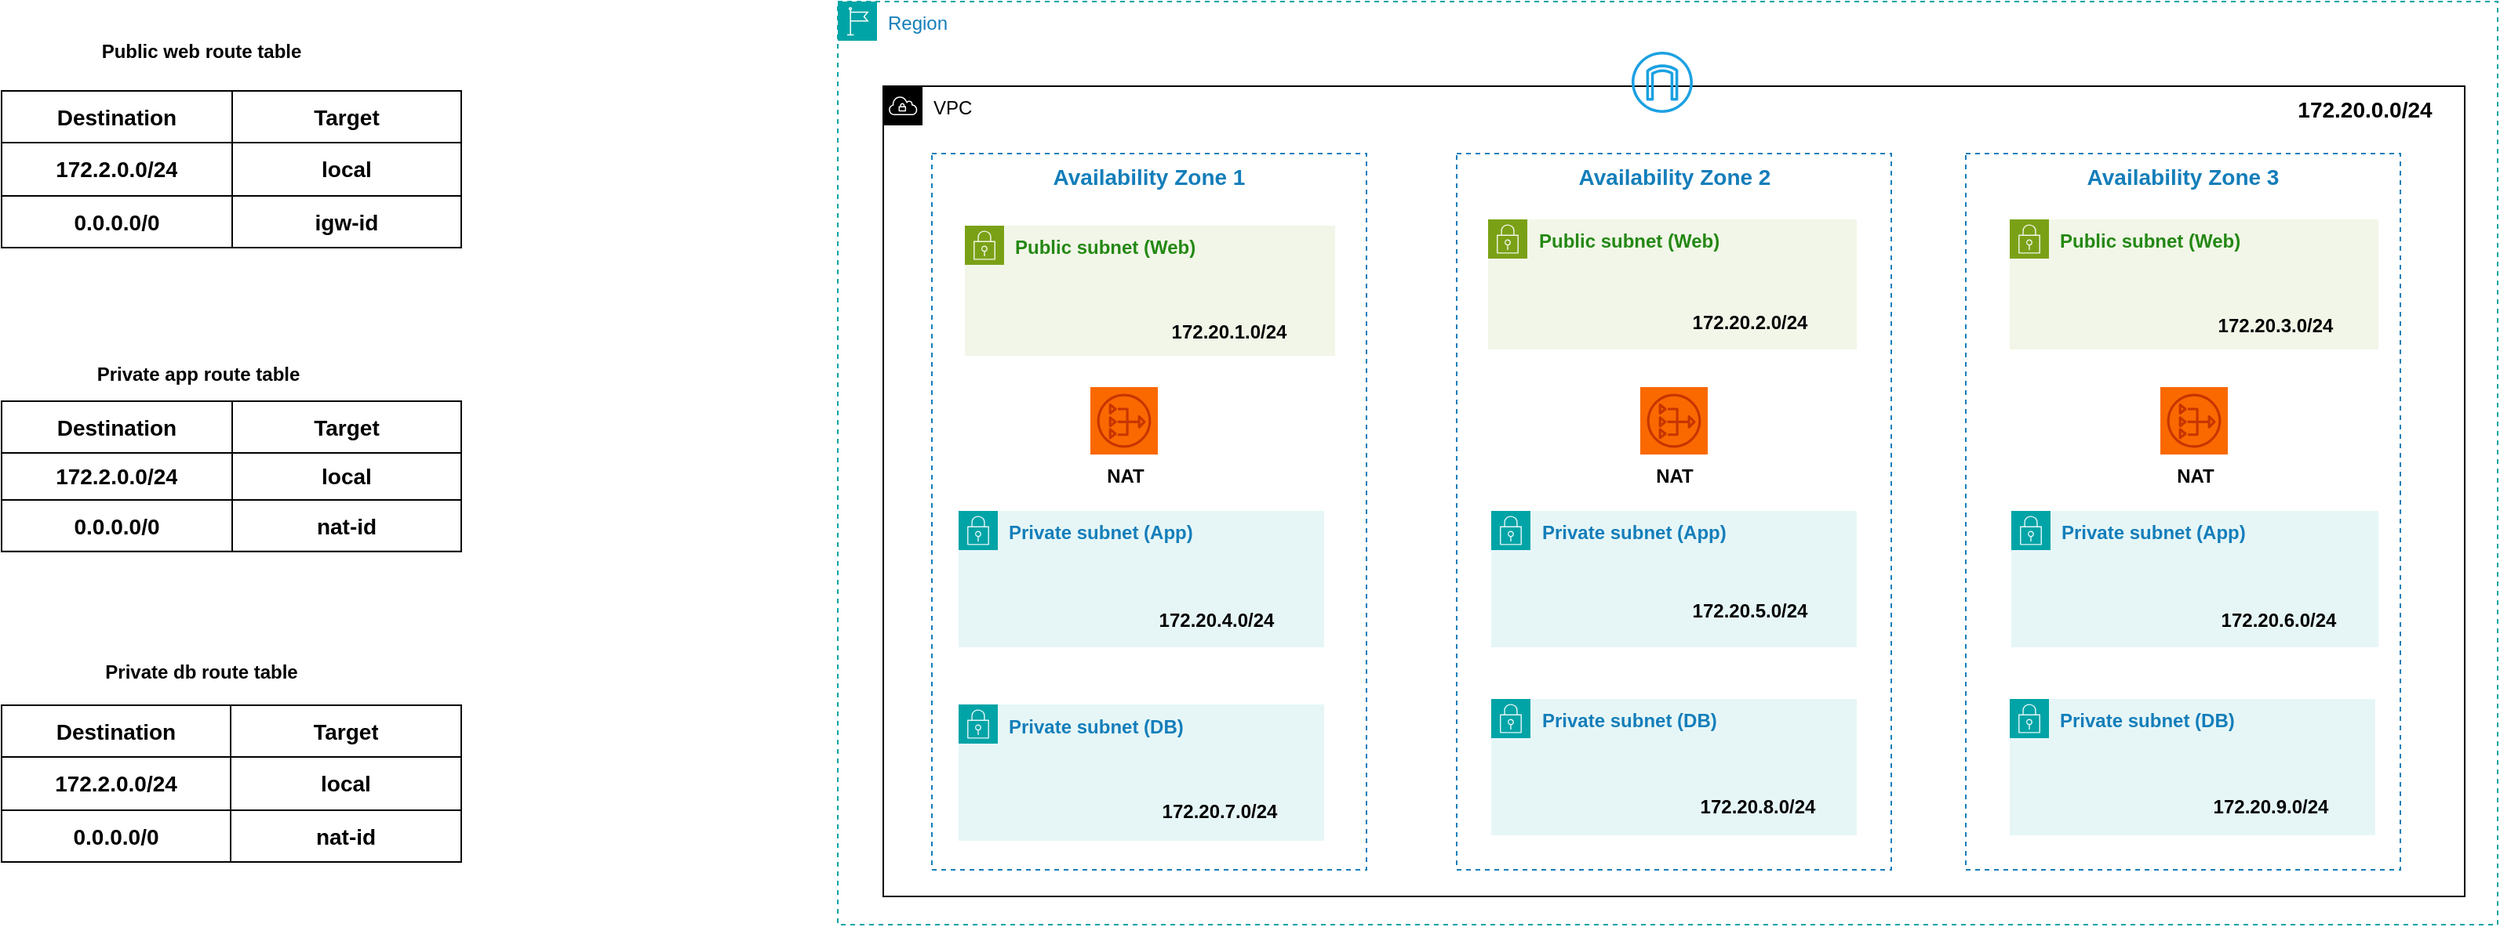 <mxfile version="25.0.3">
  <diagram name="Page-1" id="ObnLTM4MIEZt9emR_3na">
    <mxGraphModel dx="4314" dy="612" grid="0" gridSize="10" guides="1" tooltips="1" connect="1" arrows="1" fold="1" page="0" pageScale="1" pageWidth="850" pageHeight="1100" math="0" shadow="0">
      <root>
        <mxCell id="0" />
        <mxCell id="1" parent="0" />
        <mxCell id="SjaCqkWTRqU9OJxbC2ak-4" value="Region" style="points=[[0,0],[0.25,0],[0.5,0],[0.75,0],[1,0],[1,0.25],[1,0.5],[1,0.75],[1,1],[0.75,1],[0.5,1],[0.25,1],[0,1],[0,0.75],[0,0.5],[0,0.25]];outlineConnect=0;gradientColor=none;html=1;whiteSpace=wrap;fontSize=12;fontStyle=0;container=1;pointerEvents=0;collapsible=0;recursiveResize=0;shape=mxgraph.aws4.group;grIcon=mxgraph.aws4.group_region;strokeColor=#00A4A6;fillColor=none;verticalAlign=top;align=left;spacingLeft=30;fontColor=#147EBA;dashed=1;" vertex="1" parent="1">
          <mxGeometry x="-2448" y="1" width="1058" height="589" as="geometry" />
        </mxCell>
        <mxCell id="SjaCqkWTRqU9OJxbC2ak-5" value="VPC" style="sketch=0;outlineConnect=0;html=1;whiteSpace=wrap;fontSize=12;fontStyle=0;shape=mxgraph.aws4.group;grIcon=mxgraph.aws4.group_vpc;verticalAlign=top;align=left;spacingLeft=30;dashed=0;" vertex="1" parent="SjaCqkWTRqU9OJxbC2ak-4">
          <mxGeometry x="29" y="54" width="1008" height="517" as="geometry" />
        </mxCell>
        <mxCell id="SjaCqkWTRqU9OJxbC2ak-6" value="&lt;b&gt;Internet Gateway&lt;br&gt;&lt;/b&gt;" style="sketch=0;outlineConnect=0;fillColor=#1ba1e2;strokeColor=#006EAF;dashed=0;verticalLabelPosition=bottom;verticalAlign=top;align=center;html=1;fontSize=12;fontStyle=0;aspect=fixed;pointerEvents=1;shape=mxgraph.aws4.internet_gateway;fontColor=#ffffff;" vertex="1" parent="SjaCqkWTRqU9OJxbC2ak-4">
          <mxGeometry x="506" y="32" width="39" height="39" as="geometry" />
        </mxCell>
        <mxCell id="SjaCqkWTRqU9OJxbC2ak-7" value="&lt;font style=&quot;font-size: 14px;&quot;&gt;&lt;b&gt;Availability Zone 1&lt;br&gt;&lt;/b&gt;&lt;/font&gt;" style="fillColor=none;strokeColor=#147EBA;dashed=1;verticalAlign=top;fontStyle=0;fontColor=#147EBA;whiteSpace=wrap;html=1;" vertex="1" parent="SjaCqkWTRqU9OJxbC2ak-4">
          <mxGeometry x="60" y="97" width="277" height="457" as="geometry" />
        </mxCell>
        <mxCell id="SjaCqkWTRqU9OJxbC2ak-8" value="&lt;b&gt;Public subnet (Web)&lt;br&gt;&lt;/b&gt;" style="points=[[0,0],[0.25,0],[0.5,0],[0.75,0],[1,0],[1,0.25],[1,0.5],[1,0.75],[1,1],[0.75,1],[0.5,1],[0.25,1],[0,1],[0,0.75],[0,0.5],[0,0.25]];outlineConnect=0;gradientColor=none;html=1;whiteSpace=wrap;fontSize=12;fontStyle=0;container=1;pointerEvents=0;collapsible=0;recursiveResize=0;shape=mxgraph.aws4.group;grIcon=mxgraph.aws4.group_security_group;grStroke=0;strokeColor=#7AA116;fillColor=#F2F6E8;verticalAlign=top;align=left;spacingLeft=30;fontColor=#248814;dashed=0;" vertex="1" parent="SjaCqkWTRqU9OJxbC2ak-4">
          <mxGeometry x="81" y="143" width="236" height="83" as="geometry" />
        </mxCell>
        <mxCell id="SjaCqkWTRqU9OJxbC2ak-10" value="&lt;b&gt;Private subnet (App)&lt;br&gt;&lt;/b&gt;" style="points=[[0,0],[0.25,0],[0.5,0],[0.75,0],[1,0],[1,0.25],[1,0.5],[1,0.75],[1,1],[0.75,1],[0.5,1],[0.25,1],[0,1],[0,0.75],[0,0.5],[0,0.25]];outlineConnect=0;gradientColor=none;html=1;whiteSpace=wrap;fontSize=12;fontStyle=0;container=1;pointerEvents=0;collapsible=0;recursiveResize=0;shape=mxgraph.aws4.group;grIcon=mxgraph.aws4.group_security_group;grStroke=0;strokeColor=#00A4A6;fillColor=#E6F6F7;verticalAlign=top;align=left;spacingLeft=30;fontColor=#147EBA;dashed=0;" vertex="1" parent="SjaCqkWTRqU9OJxbC2ak-4">
          <mxGeometry x="77" y="325" width="233" height="87" as="geometry" />
        </mxCell>
        <mxCell id="SjaCqkWTRqU9OJxbC2ak-12" value="&lt;b&gt;Private subnet (DB)&lt;/b&gt;" style="points=[[0,0],[0.25,0],[0.5,0],[0.75,0],[1,0],[1,0.25],[1,0.5],[1,0.75],[1,1],[0.75,1],[0.5,1],[0.25,1],[0,1],[0,0.75],[0,0.5],[0,0.25]];outlineConnect=0;gradientColor=none;html=1;whiteSpace=wrap;fontSize=12;fontStyle=0;container=1;pointerEvents=0;collapsible=0;recursiveResize=0;shape=mxgraph.aws4.group;grIcon=mxgraph.aws4.group_security_group;grStroke=0;strokeColor=#00A4A6;fillColor=#E6F6F7;verticalAlign=top;align=left;spacingLeft=30;fontColor=#147EBA;dashed=0;" vertex="1" parent="SjaCqkWTRqU9OJxbC2ak-4">
          <mxGeometry x="77" y="448.5" width="233" height="87" as="geometry" />
        </mxCell>
        <mxCell id="SjaCqkWTRqU9OJxbC2ak-13" value="&lt;b&gt;172.20.4.0/24&lt;/b&gt;" style="text;html=1;align=center;verticalAlign=middle;whiteSpace=wrap;rounded=0;" vertex="1" parent="SjaCqkWTRqU9OJxbC2ak-4">
          <mxGeometry x="178" y="380" width="127" height="30" as="geometry" />
        </mxCell>
        <mxCell id="SjaCqkWTRqU9OJxbC2ak-14" value="&lt;b&gt;172.20.7.0/24&lt;/b&gt;" style="text;html=1;align=center;verticalAlign=middle;whiteSpace=wrap;rounded=0;" vertex="1" parent="SjaCqkWTRqU9OJxbC2ak-4">
          <mxGeometry x="180" y="502" width="127" height="30" as="geometry" />
        </mxCell>
        <mxCell id="SjaCqkWTRqU9OJxbC2ak-15" value="&lt;b&gt;NAT&lt;br&gt;&lt;/b&gt;" style="sketch=0;outlineConnect=0;dashed=0;verticalLabelPosition=bottom;verticalAlign=top;align=center;html=1;fontSize=12;fontStyle=0;aspect=fixed;shape=mxgraph.aws4.resourceIcon;resIcon=mxgraph.aws4.nat_gateway;fillColor=#fa6800;fontColor=#000000;strokeColor=#C73500;" vertex="1" parent="SjaCqkWTRqU9OJxbC2ak-4">
          <mxGeometry x="161" y="246" width="43" height="43" as="geometry" />
        </mxCell>
        <mxCell id="SjaCqkWTRqU9OJxbC2ak-16" value="&lt;font style=&quot;font-size: 14px;&quot;&gt;&lt;b&gt;Availability Zone 2&lt;br&gt;&lt;/b&gt;&lt;/font&gt;" style="fillColor=none;strokeColor=#147EBA;dashed=1;verticalAlign=top;fontStyle=0;fontColor=#147EBA;whiteSpace=wrap;html=1;" vertex="1" parent="SjaCqkWTRqU9OJxbC2ak-4">
          <mxGeometry x="394.5" y="97" width="277" height="457" as="geometry" />
        </mxCell>
        <mxCell id="SjaCqkWTRqU9OJxbC2ak-18" value="&lt;b&gt;Public subnet (Web)&lt;br&gt;&lt;/b&gt;" style="points=[[0,0],[0.25,0],[0.5,0],[0.75,0],[1,0],[1,0.25],[1,0.5],[1,0.75],[1,1],[0.75,1],[0.5,1],[0.25,1],[0,1],[0,0.75],[0,0.5],[0,0.25]];outlineConnect=0;gradientColor=none;html=1;whiteSpace=wrap;fontSize=12;fontStyle=0;container=1;pointerEvents=0;collapsible=0;recursiveResize=0;shape=mxgraph.aws4.group;grIcon=mxgraph.aws4.group_security_group;grStroke=0;strokeColor=#7AA116;fillColor=#F2F6E8;verticalAlign=top;align=left;spacingLeft=30;fontColor=#248814;dashed=0;" vertex="1" parent="SjaCqkWTRqU9OJxbC2ak-4">
          <mxGeometry x="414.5" y="139" width="235" height="83" as="geometry" />
        </mxCell>
        <mxCell id="SjaCqkWTRqU9OJxbC2ak-19" value="&lt;b&gt;NAT&lt;br&gt;&lt;/b&gt;" style="sketch=0;outlineConnect=0;dashed=0;verticalLabelPosition=bottom;verticalAlign=top;align=center;html=1;fontSize=12;fontStyle=0;aspect=fixed;shape=mxgraph.aws4.resourceIcon;resIcon=mxgraph.aws4.nat_gateway;fillColor=#fa6800;fontColor=#000000;strokeColor=#C73500;" vertex="1" parent="SjaCqkWTRqU9OJxbC2ak-4">
          <mxGeometry x="511.5" y="246" width="43" height="43" as="geometry" />
        </mxCell>
        <mxCell id="SjaCqkWTRqU9OJxbC2ak-20" value="&lt;b&gt;Private subnet (DB)&lt;br&gt;&lt;/b&gt;" style="points=[[0,0],[0.25,0],[0.5,0],[0.75,0],[1,0],[1,0.25],[1,0.5],[1,0.75],[1,1],[0.75,1],[0.5,1],[0.25,1],[0,1],[0,0.75],[0,0.5],[0,0.25]];outlineConnect=0;gradientColor=none;html=1;whiteSpace=wrap;fontSize=12;fontStyle=0;container=1;pointerEvents=0;collapsible=0;recursiveResize=0;shape=mxgraph.aws4.group;grIcon=mxgraph.aws4.group_security_group;grStroke=0;strokeColor=#00A4A6;fillColor=#E6F6F7;verticalAlign=top;align=left;spacingLeft=30;fontColor=#147EBA;dashed=0;" vertex="1" parent="SjaCqkWTRqU9OJxbC2ak-4">
          <mxGeometry x="416.5" y="445" width="233" height="87" as="geometry" />
        </mxCell>
        <mxCell id="SjaCqkWTRqU9OJxbC2ak-32" value="&lt;b&gt;172.20.8.0/24&lt;/b&gt;" style="text;html=1;align=center;verticalAlign=middle;whiteSpace=wrap;rounded=0;" vertex="1" parent="SjaCqkWTRqU9OJxbC2ak-20">
          <mxGeometry x="106" y="54" width="127" height="30" as="geometry" />
        </mxCell>
        <mxCell id="SjaCqkWTRqU9OJxbC2ak-22" value="&lt;b&gt;Private subnet (App)&lt;br&gt;&lt;/b&gt;" style="points=[[0,0],[0.25,0],[0.5,0],[0.75,0],[1,0],[1,0.25],[1,0.5],[1,0.75],[1,1],[0.75,1],[0.5,1],[0.25,1],[0,1],[0,0.75],[0,0.5],[0,0.25]];outlineConnect=0;gradientColor=none;html=1;whiteSpace=wrap;fontSize=12;fontStyle=0;container=1;pointerEvents=0;collapsible=0;recursiveResize=0;shape=mxgraph.aws4.group;grIcon=mxgraph.aws4.group_security_group;grStroke=0;strokeColor=#00A4A6;fillColor=#E6F6F7;verticalAlign=top;align=left;spacingLeft=30;fontColor=#147EBA;dashed=0;" vertex="1" parent="SjaCqkWTRqU9OJxbC2ak-4">
          <mxGeometry x="416.5" y="325" width="233" height="87" as="geometry" />
        </mxCell>
        <mxCell id="SjaCqkWTRqU9OJxbC2ak-33" value="&lt;b&gt;172.20.5.0/24&lt;/b&gt;" style="text;html=1;align=center;verticalAlign=middle;whiteSpace=wrap;rounded=0;" vertex="1" parent="SjaCqkWTRqU9OJxbC2ak-22">
          <mxGeometry x="101.5" y="49" width="127" height="30" as="geometry" />
        </mxCell>
        <mxCell id="SjaCqkWTRqU9OJxbC2ak-23" value="&lt;b&gt;&lt;font style=&quot;font-size: 14px;&quot;&gt;Availability Zone 3&lt;br&gt;&lt;/font&gt;&lt;/b&gt;" style="fillColor=none;strokeColor=#147EBA;dashed=1;verticalAlign=top;fontStyle=0;fontColor=#147EBA;whiteSpace=wrap;html=1;" vertex="1" parent="SjaCqkWTRqU9OJxbC2ak-4">
          <mxGeometry x="719" y="97" width="277" height="457" as="geometry" />
        </mxCell>
        <mxCell id="SjaCqkWTRqU9OJxbC2ak-25" value="&lt;b&gt;Public subnet (Web)&lt;br&gt;&lt;/b&gt;" style="points=[[0,0],[0.25,0],[0.5,0],[0.75,0],[1,0],[1,0.25],[1,0.5],[1,0.75],[1,1],[0.75,1],[0.5,1],[0.25,1],[0,1],[0,0.75],[0,0.5],[0,0.25]];outlineConnect=0;gradientColor=none;html=1;whiteSpace=wrap;fontSize=12;fontStyle=0;container=1;pointerEvents=0;collapsible=0;recursiveResize=0;shape=mxgraph.aws4.group;grIcon=mxgraph.aws4.group_security_group;grStroke=0;strokeColor=#7AA116;fillColor=#F2F6E8;verticalAlign=top;align=left;spacingLeft=30;fontColor=#248814;dashed=0;" vertex="1" parent="SjaCqkWTRqU9OJxbC2ak-4">
          <mxGeometry x="747" y="139" width="235" height="83" as="geometry" />
        </mxCell>
        <mxCell id="SjaCqkWTRqU9OJxbC2ak-31" value="&lt;b&gt;172.20.3.0/24&lt;/b&gt;" style="text;html=1;align=center;verticalAlign=middle;whiteSpace=wrap;rounded=0;" vertex="1" parent="SjaCqkWTRqU9OJxbC2ak-25">
          <mxGeometry x="106" y="53" width="127" height="30" as="geometry" />
        </mxCell>
        <mxCell id="SjaCqkWTRqU9OJxbC2ak-26" value="&lt;b&gt;Private subnet (App)&lt;br&gt;&lt;/b&gt;" style="points=[[0,0],[0.25,0],[0.5,0],[0.75,0],[1,0],[1,0.25],[1,0.5],[1,0.75],[1,1],[0.75,1],[0.5,1],[0.25,1],[0,1],[0,0.75],[0,0.5],[0,0.25]];outlineConnect=0;gradientColor=none;html=1;whiteSpace=wrap;fontSize=12;fontStyle=0;container=1;pointerEvents=0;collapsible=0;recursiveResize=0;shape=mxgraph.aws4.group;grIcon=mxgraph.aws4.group_security_group;grStroke=0;strokeColor=#00A4A6;fillColor=#E6F6F7;verticalAlign=top;align=left;spacingLeft=30;fontColor=#147EBA;dashed=0;" vertex="1" parent="SjaCqkWTRqU9OJxbC2ak-4">
          <mxGeometry x="748" y="325" width="234" height="87" as="geometry" />
        </mxCell>
        <mxCell id="SjaCqkWTRqU9OJxbC2ak-27" value="&lt;b&gt;NAT&lt;br&gt;&lt;/b&gt;" style="sketch=0;outlineConnect=0;dashed=0;verticalLabelPosition=bottom;verticalAlign=top;align=center;html=1;fontSize=12;fontStyle=0;aspect=fixed;shape=mxgraph.aws4.resourceIcon;resIcon=mxgraph.aws4.nat_gateway;fillColor=#fa6800;fontColor=#000000;strokeColor=#C73500;" vertex="1" parent="SjaCqkWTRqU9OJxbC2ak-4">
          <mxGeometry x="843" y="246" width="43" height="43" as="geometry" />
        </mxCell>
        <mxCell id="SjaCqkWTRqU9OJxbC2ak-28" value="&lt;b&gt;Private subnet (DB)&lt;br&gt;&lt;/b&gt;" style="points=[[0,0],[0.25,0],[0.5,0],[0.75,0],[1,0],[1,0.25],[1,0.5],[1,0.75],[1,1],[0.75,1],[0.5,1],[0.25,1],[0,1],[0,0.75],[0,0.5],[0,0.25]];outlineConnect=0;gradientColor=none;html=1;whiteSpace=wrap;fontSize=12;fontStyle=0;container=1;pointerEvents=0;collapsible=0;recursiveResize=0;shape=mxgraph.aws4.group;grIcon=mxgraph.aws4.group_security_group;grStroke=0;strokeColor=#00A4A6;fillColor=#E6F6F7;verticalAlign=top;align=left;spacingLeft=30;fontColor=#147EBA;dashed=0;" vertex="1" parent="SjaCqkWTRqU9OJxbC2ak-4">
          <mxGeometry x="747" y="445" width="233" height="87" as="geometry" />
        </mxCell>
        <mxCell id="SjaCqkWTRqU9OJxbC2ak-29" value="&lt;b&gt;172.20.9.0/24&lt;/b&gt;" style="text;html=1;align=center;verticalAlign=middle;whiteSpace=wrap;rounded=0;" vertex="1" parent="SjaCqkWTRqU9OJxbC2ak-28">
          <mxGeometry x="103" y="54" width="127" height="30" as="geometry" />
        </mxCell>
        <mxCell id="SjaCqkWTRqU9OJxbC2ak-30" value="&lt;b&gt;172.20.6.0/24&lt;/b&gt;" style="text;html=1;align=center;verticalAlign=middle;whiteSpace=wrap;rounded=0;" vertex="1" parent="SjaCqkWTRqU9OJxbC2ak-4">
          <mxGeometry x="855" y="380" width="127" height="30" as="geometry" />
        </mxCell>
        <mxCell id="SjaCqkWTRqU9OJxbC2ak-9" value="&lt;b&gt;172.20.1.0/24&lt;/b&gt;" style="text;html=1;align=center;verticalAlign=middle;whiteSpace=wrap;rounded=0;" vertex="1" parent="SjaCqkWTRqU9OJxbC2ak-4">
          <mxGeometry x="186" y="196" width="127" height="30" as="geometry" />
        </mxCell>
        <mxCell id="SjaCqkWTRqU9OJxbC2ak-34" value="&lt;b&gt;172.20.2.0/24&lt;/b&gt;" style="text;html=1;align=center;verticalAlign=middle;whiteSpace=wrap;rounded=0;" vertex="1" parent="SjaCqkWTRqU9OJxbC2ak-4">
          <mxGeometry x="518" y="190" width="127" height="30" as="geometry" />
        </mxCell>
        <mxCell id="SjaCqkWTRqU9OJxbC2ak-35" value="&lt;font style=&quot;font-size: 14px;&quot;&gt;&lt;b&gt;172.20.0.0/24&lt;/b&gt;&lt;/font&gt;" style="text;html=1;align=center;verticalAlign=middle;whiteSpace=wrap;rounded=0;" vertex="1" parent="SjaCqkWTRqU9OJxbC2ak-4">
          <mxGeometry x="910" y="54" width="127" height="30" as="geometry" />
        </mxCell>
        <mxCell id="SjaCqkWTRqU9OJxbC2ak-39" value="" style="shape=table;startSize=0;container=1;collapsible=0;childLayout=tableLayout;" vertex="1" parent="1">
          <mxGeometry x="-2981" y="58" width="293" height="100" as="geometry" />
        </mxCell>
        <mxCell id="SjaCqkWTRqU9OJxbC2ak-40" value="" style="shape=tableRow;horizontal=0;startSize=0;swimlaneHead=0;swimlaneBody=0;strokeColor=inherit;top=0;left=0;bottom=0;right=0;collapsible=0;dropTarget=0;fillColor=none;points=[[0,0.5],[1,0.5]];portConstraint=eastwest;" vertex="1" parent="SjaCqkWTRqU9OJxbC2ak-39">
          <mxGeometry width="293" height="33" as="geometry" />
        </mxCell>
        <mxCell id="SjaCqkWTRqU9OJxbC2ak-41" value="&lt;font style=&quot;font-size: 14px;&quot;&gt;&lt;b&gt;Destination&lt;/b&gt;&lt;/font&gt;" style="shape=partialRectangle;html=1;whiteSpace=wrap;connectable=0;strokeColor=inherit;overflow=hidden;fillColor=none;top=0;left=0;bottom=0;right=0;pointerEvents=1;" vertex="1" parent="SjaCqkWTRqU9OJxbC2ak-40">
          <mxGeometry width="147" height="33" as="geometry">
            <mxRectangle width="147" height="33" as="alternateBounds" />
          </mxGeometry>
        </mxCell>
        <mxCell id="SjaCqkWTRqU9OJxbC2ak-42" value="&lt;font style=&quot;font-size: 14px;&quot;&gt;&lt;b&gt;Target&lt;/b&gt;&lt;/font&gt;" style="shape=partialRectangle;html=1;whiteSpace=wrap;connectable=0;strokeColor=inherit;overflow=hidden;fillColor=none;top=0;left=0;bottom=0;right=0;pointerEvents=1;" vertex="1" parent="SjaCqkWTRqU9OJxbC2ak-40">
          <mxGeometry x="147" width="146" height="33" as="geometry">
            <mxRectangle width="146" height="33" as="alternateBounds" />
          </mxGeometry>
        </mxCell>
        <mxCell id="SjaCqkWTRqU9OJxbC2ak-43" value="" style="shape=tableRow;horizontal=0;startSize=0;swimlaneHead=0;swimlaneBody=0;strokeColor=inherit;top=0;left=0;bottom=0;right=0;collapsible=0;dropTarget=0;fillColor=none;points=[[0,0.5],[1,0.5]];portConstraint=eastwest;" vertex="1" parent="SjaCqkWTRqU9OJxbC2ak-39">
          <mxGeometry y="33" width="293" height="34" as="geometry" />
        </mxCell>
        <mxCell id="SjaCqkWTRqU9OJxbC2ak-44" value="&lt;font style=&quot;font-size: 14px;&quot;&gt;&lt;b&gt;172.2.0.0/24&lt;/b&gt;&lt;/font&gt;" style="shape=partialRectangle;html=1;whiteSpace=wrap;connectable=0;strokeColor=inherit;overflow=hidden;fillColor=none;top=0;left=0;bottom=0;right=0;pointerEvents=1;" vertex="1" parent="SjaCqkWTRqU9OJxbC2ak-43">
          <mxGeometry width="147" height="34" as="geometry">
            <mxRectangle width="147" height="34" as="alternateBounds" />
          </mxGeometry>
        </mxCell>
        <mxCell id="SjaCqkWTRqU9OJxbC2ak-45" value="&lt;b&gt;&lt;font style=&quot;font-size: 14px;&quot;&gt;local&lt;/font&gt;&lt;/b&gt;" style="shape=partialRectangle;html=1;whiteSpace=wrap;connectable=0;strokeColor=inherit;overflow=hidden;fillColor=none;top=0;left=0;bottom=0;right=0;pointerEvents=1;" vertex="1" parent="SjaCqkWTRqU9OJxbC2ak-43">
          <mxGeometry x="147" width="146" height="34" as="geometry">
            <mxRectangle width="146" height="34" as="alternateBounds" />
          </mxGeometry>
        </mxCell>
        <mxCell id="SjaCqkWTRqU9OJxbC2ak-46" value="" style="shape=tableRow;horizontal=0;startSize=0;swimlaneHead=0;swimlaneBody=0;strokeColor=inherit;top=0;left=0;bottom=0;right=0;collapsible=0;dropTarget=0;fillColor=none;points=[[0,0.5],[1,0.5]];portConstraint=eastwest;" vertex="1" parent="SjaCqkWTRqU9OJxbC2ak-39">
          <mxGeometry y="67" width="293" height="33" as="geometry" />
        </mxCell>
        <mxCell id="SjaCqkWTRqU9OJxbC2ak-47" value="&lt;b&gt;&lt;font style=&quot;font-size: 14px;&quot;&gt;0.0.0.0/0&lt;/font&gt;&lt;/b&gt;" style="shape=partialRectangle;html=1;whiteSpace=wrap;connectable=0;strokeColor=inherit;overflow=hidden;fillColor=none;top=0;left=0;bottom=0;right=0;pointerEvents=1;" vertex="1" parent="SjaCqkWTRqU9OJxbC2ak-46">
          <mxGeometry width="147" height="33" as="geometry">
            <mxRectangle width="147" height="33" as="alternateBounds" />
          </mxGeometry>
        </mxCell>
        <mxCell id="SjaCqkWTRqU9OJxbC2ak-48" value="&lt;font style=&quot;font-size: 14px;&quot;&gt;&lt;b&gt;igw-id&lt;/b&gt;&lt;/font&gt;" style="shape=partialRectangle;html=1;whiteSpace=wrap;connectable=0;strokeColor=inherit;overflow=hidden;fillColor=none;top=0;left=0;bottom=0;right=0;pointerEvents=1;" vertex="1" parent="SjaCqkWTRqU9OJxbC2ak-46">
          <mxGeometry x="147" width="146" height="33" as="geometry">
            <mxRectangle width="146" height="33" as="alternateBounds" />
          </mxGeometry>
        </mxCell>
        <mxCell id="SjaCqkWTRqU9OJxbC2ak-49" value="&lt;b&gt;Public web route table&lt;br&gt;&lt;/b&gt;" style="text;html=1;align=center;verticalAlign=middle;whiteSpace=wrap;rounded=0;" vertex="1" parent="1">
          <mxGeometry x="-2953" y="18" width="199" height="30" as="geometry" />
        </mxCell>
        <mxCell id="SjaCqkWTRqU9OJxbC2ak-50" value="" style="shape=table;startSize=0;container=1;collapsible=0;childLayout=tableLayout;" vertex="1" parent="1">
          <mxGeometry x="-2981" y="256" width="293" height="95.87" as="geometry" />
        </mxCell>
        <mxCell id="SjaCqkWTRqU9OJxbC2ak-51" value="" style="shape=tableRow;horizontal=0;startSize=0;swimlaneHead=0;swimlaneBody=0;strokeColor=inherit;top=0;left=0;bottom=0;right=0;collapsible=0;dropTarget=0;fillColor=none;points=[[0,0.5],[1,0.5]];portConstraint=eastwest;" vertex="1" parent="SjaCqkWTRqU9OJxbC2ak-50">
          <mxGeometry width="293" height="33" as="geometry" />
        </mxCell>
        <mxCell id="SjaCqkWTRqU9OJxbC2ak-52" value="&lt;font style=&quot;font-size: 14px;&quot;&gt;&lt;b&gt;Destination&lt;/b&gt;&lt;/font&gt;" style="shape=partialRectangle;html=1;whiteSpace=wrap;connectable=0;strokeColor=inherit;overflow=hidden;fillColor=none;top=0;left=0;bottom=0;right=0;pointerEvents=1;" vertex="1" parent="SjaCqkWTRqU9OJxbC2ak-51">
          <mxGeometry width="147" height="33" as="geometry">
            <mxRectangle width="147" height="33" as="alternateBounds" />
          </mxGeometry>
        </mxCell>
        <mxCell id="SjaCqkWTRqU9OJxbC2ak-53" value="&lt;font style=&quot;font-size: 14px;&quot;&gt;&lt;b&gt;Target&lt;/b&gt;&lt;/font&gt;" style="shape=partialRectangle;html=1;whiteSpace=wrap;connectable=0;strokeColor=inherit;overflow=hidden;fillColor=none;top=0;left=0;bottom=0;right=0;pointerEvents=1;" vertex="1" parent="SjaCqkWTRqU9OJxbC2ak-51">
          <mxGeometry x="147" width="146" height="33" as="geometry">
            <mxRectangle width="146" height="33" as="alternateBounds" />
          </mxGeometry>
        </mxCell>
        <mxCell id="SjaCqkWTRqU9OJxbC2ak-54" value="" style="shape=tableRow;horizontal=0;startSize=0;swimlaneHead=0;swimlaneBody=0;strokeColor=inherit;top=0;left=0;bottom=0;right=0;collapsible=0;dropTarget=0;fillColor=none;points=[[0,0.5],[1,0.5]];portConstraint=eastwest;" vertex="1" parent="SjaCqkWTRqU9OJxbC2ak-50">
          <mxGeometry y="33" width="293" height="30" as="geometry" />
        </mxCell>
        <mxCell id="SjaCqkWTRqU9OJxbC2ak-55" value="&lt;font style=&quot;font-size: 14px;&quot;&gt;&lt;b&gt;172.2.0.0/24&lt;/b&gt;&lt;/font&gt;" style="shape=partialRectangle;html=1;whiteSpace=wrap;connectable=0;strokeColor=inherit;overflow=hidden;fillColor=none;top=0;left=0;bottom=0;right=0;pointerEvents=1;" vertex="1" parent="SjaCqkWTRqU9OJxbC2ak-54">
          <mxGeometry width="147" height="30" as="geometry">
            <mxRectangle width="147" height="30" as="alternateBounds" />
          </mxGeometry>
        </mxCell>
        <mxCell id="SjaCqkWTRqU9OJxbC2ak-56" value="&lt;b&gt;&lt;font style=&quot;font-size: 14px;&quot;&gt;local&lt;/font&gt;&lt;/b&gt;" style="shape=partialRectangle;html=1;whiteSpace=wrap;connectable=0;strokeColor=inherit;overflow=hidden;fillColor=none;top=0;left=0;bottom=0;right=0;pointerEvents=1;" vertex="1" parent="SjaCqkWTRqU9OJxbC2ak-54">
          <mxGeometry x="147" width="146" height="30" as="geometry">
            <mxRectangle width="146" height="30" as="alternateBounds" />
          </mxGeometry>
        </mxCell>
        <mxCell id="SjaCqkWTRqU9OJxbC2ak-57" value="" style="shape=tableRow;horizontal=0;startSize=0;swimlaneHead=0;swimlaneBody=0;strokeColor=inherit;top=0;left=0;bottom=0;right=0;collapsible=0;dropTarget=0;fillColor=none;points=[[0,0.5],[1,0.5]];portConstraint=eastwest;" vertex="1" parent="SjaCqkWTRqU9OJxbC2ak-50">
          <mxGeometry y="63" width="293" height="33" as="geometry" />
        </mxCell>
        <mxCell id="SjaCqkWTRqU9OJxbC2ak-58" value="&lt;b&gt;&lt;font style=&quot;font-size: 14px;&quot;&gt;0.0.0.0/0&lt;/font&gt;&lt;/b&gt;" style="shape=partialRectangle;html=1;whiteSpace=wrap;connectable=0;strokeColor=inherit;overflow=hidden;fillColor=none;top=0;left=0;bottom=0;right=0;pointerEvents=1;" vertex="1" parent="SjaCqkWTRqU9OJxbC2ak-57">
          <mxGeometry width="147" height="33" as="geometry">
            <mxRectangle width="147" height="33" as="alternateBounds" />
          </mxGeometry>
        </mxCell>
        <mxCell id="SjaCqkWTRqU9OJxbC2ak-59" value="&lt;font style=&quot;font-size: 14px;&quot;&gt;&lt;b&gt;nat-id&lt;/b&gt;&lt;/font&gt;" style="shape=partialRectangle;html=1;whiteSpace=wrap;connectable=0;strokeColor=inherit;overflow=hidden;fillColor=none;top=0;left=0;bottom=0;right=0;pointerEvents=1;" vertex="1" parent="SjaCqkWTRqU9OJxbC2ak-57">
          <mxGeometry x="147" width="146" height="33" as="geometry">
            <mxRectangle width="146" height="33" as="alternateBounds" />
          </mxGeometry>
        </mxCell>
        <mxCell id="SjaCqkWTRqU9OJxbC2ak-60" value="" style="shape=table;startSize=0;container=1;collapsible=0;childLayout=tableLayout;" vertex="1" parent="1">
          <mxGeometry x="-2981" y="450" width="293" height="100" as="geometry" />
        </mxCell>
        <mxCell id="SjaCqkWTRqU9OJxbC2ak-61" value="" style="shape=tableRow;horizontal=0;startSize=0;swimlaneHead=0;swimlaneBody=0;strokeColor=inherit;top=0;left=0;bottom=0;right=0;collapsible=0;dropTarget=0;fillColor=none;points=[[0,0.5],[1,0.5]];portConstraint=eastwest;" vertex="1" parent="SjaCqkWTRqU9OJxbC2ak-60">
          <mxGeometry width="293" height="33" as="geometry" />
        </mxCell>
        <mxCell id="SjaCqkWTRqU9OJxbC2ak-62" value="&lt;font style=&quot;font-size: 14px;&quot;&gt;&lt;b&gt;Destination&lt;/b&gt;&lt;/font&gt;" style="shape=partialRectangle;html=1;whiteSpace=wrap;connectable=0;strokeColor=inherit;overflow=hidden;fillColor=none;top=0;left=0;bottom=0;right=0;pointerEvents=1;" vertex="1" parent="SjaCqkWTRqU9OJxbC2ak-61">
          <mxGeometry width="146" height="33" as="geometry">
            <mxRectangle width="146" height="33" as="alternateBounds" />
          </mxGeometry>
        </mxCell>
        <mxCell id="SjaCqkWTRqU9OJxbC2ak-63" value="&lt;font style=&quot;font-size: 14px;&quot;&gt;&lt;b&gt;Target&lt;/b&gt;&lt;/font&gt;" style="shape=partialRectangle;html=1;whiteSpace=wrap;connectable=0;strokeColor=inherit;overflow=hidden;fillColor=none;top=0;left=0;bottom=0;right=0;pointerEvents=1;" vertex="1" parent="SjaCqkWTRqU9OJxbC2ak-61">
          <mxGeometry x="146" width="147" height="33" as="geometry">
            <mxRectangle width="147" height="33" as="alternateBounds" />
          </mxGeometry>
        </mxCell>
        <mxCell id="SjaCqkWTRqU9OJxbC2ak-64" value="" style="shape=tableRow;horizontal=0;startSize=0;swimlaneHead=0;swimlaneBody=0;strokeColor=inherit;top=0;left=0;bottom=0;right=0;collapsible=0;dropTarget=0;fillColor=none;points=[[0,0.5],[1,0.5]];portConstraint=eastwest;" vertex="1" parent="SjaCqkWTRqU9OJxbC2ak-60">
          <mxGeometry y="33" width="293" height="34" as="geometry" />
        </mxCell>
        <mxCell id="SjaCqkWTRqU9OJxbC2ak-65" value="&lt;font style=&quot;font-size: 14px;&quot;&gt;&lt;b&gt;172.2.0.0/24&lt;/b&gt;&lt;/font&gt;" style="shape=partialRectangle;html=1;whiteSpace=wrap;connectable=0;strokeColor=inherit;overflow=hidden;fillColor=none;top=0;left=0;bottom=0;right=0;pointerEvents=1;" vertex="1" parent="SjaCqkWTRqU9OJxbC2ak-64">
          <mxGeometry width="146" height="34" as="geometry">
            <mxRectangle width="146" height="34" as="alternateBounds" />
          </mxGeometry>
        </mxCell>
        <mxCell id="SjaCqkWTRqU9OJxbC2ak-66" value="&lt;b&gt;&lt;font style=&quot;font-size: 14px;&quot;&gt;local&lt;/font&gt;&lt;/b&gt;" style="shape=partialRectangle;html=1;whiteSpace=wrap;connectable=0;strokeColor=inherit;overflow=hidden;fillColor=none;top=0;left=0;bottom=0;right=0;pointerEvents=1;" vertex="1" parent="SjaCqkWTRqU9OJxbC2ak-64">
          <mxGeometry x="146" width="147" height="34" as="geometry">
            <mxRectangle width="147" height="34" as="alternateBounds" />
          </mxGeometry>
        </mxCell>
        <mxCell id="SjaCqkWTRqU9OJxbC2ak-67" value="" style="shape=tableRow;horizontal=0;startSize=0;swimlaneHead=0;swimlaneBody=0;strokeColor=inherit;top=0;left=0;bottom=0;right=0;collapsible=0;dropTarget=0;fillColor=none;points=[[0,0.5],[1,0.5]];portConstraint=eastwest;" vertex="1" parent="SjaCqkWTRqU9OJxbC2ak-60">
          <mxGeometry y="67" width="293" height="33" as="geometry" />
        </mxCell>
        <mxCell id="SjaCqkWTRqU9OJxbC2ak-68" value="&lt;b&gt;&lt;font style=&quot;font-size: 14px;&quot;&gt;0.0.0.0/0&lt;/font&gt;&lt;/b&gt;" style="shape=partialRectangle;html=1;whiteSpace=wrap;connectable=0;strokeColor=inherit;overflow=hidden;fillColor=none;top=0;left=0;bottom=0;right=0;pointerEvents=1;" vertex="1" parent="SjaCqkWTRqU9OJxbC2ak-67">
          <mxGeometry width="146" height="33" as="geometry">
            <mxRectangle width="146" height="33" as="alternateBounds" />
          </mxGeometry>
        </mxCell>
        <mxCell id="SjaCqkWTRqU9OJxbC2ak-69" value="&lt;font style=&quot;font-size: 14px;&quot;&gt;&lt;b&gt;nat-id&lt;/b&gt;&lt;/font&gt;" style="shape=partialRectangle;html=1;whiteSpace=wrap;connectable=0;strokeColor=inherit;overflow=hidden;fillColor=none;top=0;left=0;bottom=0;right=0;pointerEvents=1;" vertex="1" parent="SjaCqkWTRqU9OJxbC2ak-67">
          <mxGeometry x="146" width="147" height="33" as="geometry">
            <mxRectangle width="147" height="33" as="alternateBounds" />
          </mxGeometry>
        </mxCell>
        <mxCell id="SjaCqkWTRqU9OJxbC2ak-70" value="&lt;b&gt;Private app route table&lt;br&gt;&lt;/b&gt;" style="text;html=1;align=center;verticalAlign=middle;whiteSpace=wrap;rounded=0;" vertex="1" parent="1">
          <mxGeometry x="-2955" y="224" width="199" height="30" as="geometry" />
        </mxCell>
        <mxCell id="SjaCqkWTRqU9OJxbC2ak-71" value="&lt;b&gt;Private db route table&lt;br&gt;&lt;/b&gt;" style="text;html=1;align=center;verticalAlign=middle;whiteSpace=wrap;rounded=0;" vertex="1" parent="1">
          <mxGeometry x="-2953" y="414" width="199" height="30" as="geometry" />
        </mxCell>
      </root>
    </mxGraphModel>
  </diagram>
</mxfile>
